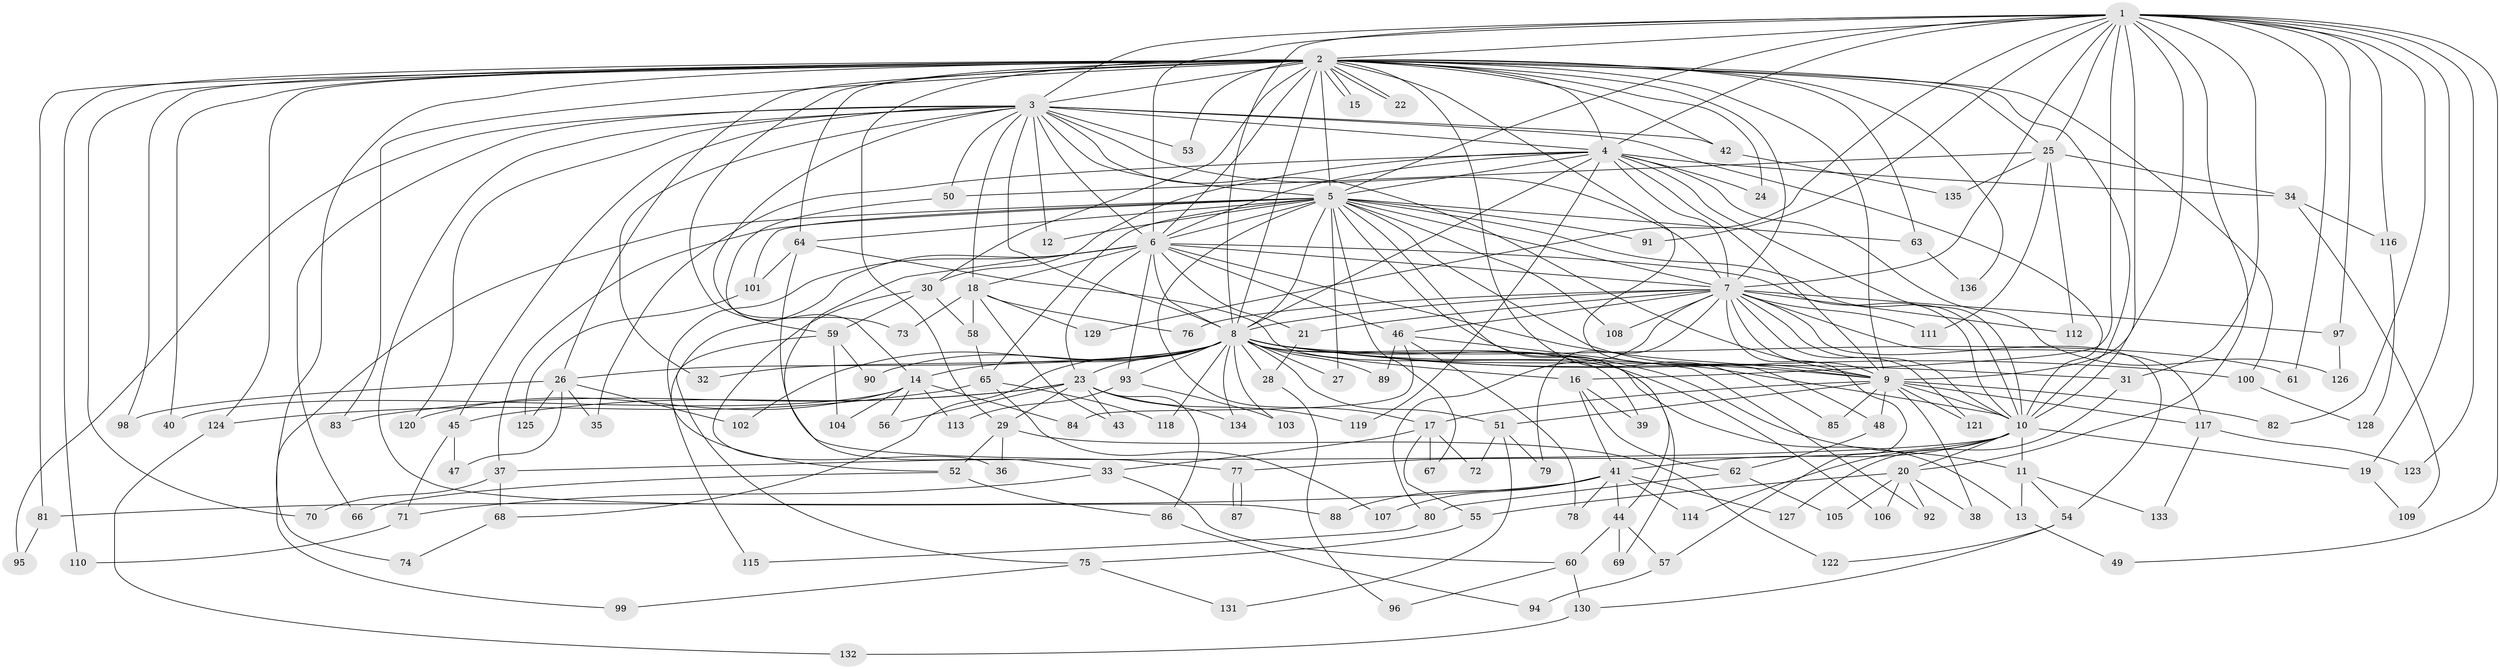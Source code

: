 // Generated by graph-tools (version 1.1) at 2025/14/03/09/25 04:14:05]
// undirected, 136 vertices, 297 edges
graph export_dot {
graph [start="1"]
  node [color=gray90,style=filled];
  1;
  2;
  3;
  4;
  5;
  6;
  7;
  8;
  9;
  10;
  11;
  12;
  13;
  14;
  15;
  16;
  17;
  18;
  19;
  20;
  21;
  22;
  23;
  24;
  25;
  26;
  27;
  28;
  29;
  30;
  31;
  32;
  33;
  34;
  35;
  36;
  37;
  38;
  39;
  40;
  41;
  42;
  43;
  44;
  45;
  46;
  47;
  48;
  49;
  50;
  51;
  52;
  53;
  54;
  55;
  56;
  57;
  58;
  59;
  60;
  61;
  62;
  63;
  64;
  65;
  66;
  67;
  68;
  69;
  70;
  71;
  72;
  73;
  74;
  75;
  76;
  77;
  78;
  79;
  80;
  81;
  82;
  83;
  84;
  85;
  86;
  87;
  88;
  89;
  90;
  91;
  92;
  93;
  94;
  95;
  96;
  97;
  98;
  99;
  100;
  101;
  102;
  103;
  104;
  105;
  106;
  107;
  108;
  109;
  110;
  111;
  112;
  113;
  114;
  115;
  116;
  117;
  118;
  119;
  120;
  121;
  122;
  123;
  124;
  125;
  126;
  127;
  128;
  129;
  130;
  131;
  132;
  133;
  134;
  135;
  136;
  1 -- 2;
  1 -- 3;
  1 -- 4;
  1 -- 5;
  1 -- 6;
  1 -- 7;
  1 -- 8;
  1 -- 9;
  1 -- 10;
  1 -- 16;
  1 -- 19;
  1 -- 20;
  1 -- 25;
  1 -- 31;
  1 -- 49;
  1 -- 61;
  1 -- 82;
  1 -- 91;
  1 -- 97;
  1 -- 116;
  1 -- 123;
  1 -- 129;
  2 -- 3;
  2 -- 4;
  2 -- 5;
  2 -- 6;
  2 -- 7;
  2 -- 8;
  2 -- 9;
  2 -- 10;
  2 -- 15;
  2 -- 15;
  2 -- 22;
  2 -- 22;
  2 -- 24;
  2 -- 25;
  2 -- 26;
  2 -- 29;
  2 -- 30;
  2 -- 40;
  2 -- 42;
  2 -- 48;
  2 -- 53;
  2 -- 59;
  2 -- 63;
  2 -- 64;
  2 -- 70;
  2 -- 74;
  2 -- 81;
  2 -- 83;
  2 -- 85;
  2 -- 98;
  2 -- 100;
  2 -- 110;
  2 -- 124;
  2 -- 136;
  3 -- 4;
  3 -- 5;
  3 -- 6;
  3 -- 7;
  3 -- 8;
  3 -- 9;
  3 -- 10;
  3 -- 12;
  3 -- 14;
  3 -- 18;
  3 -- 32;
  3 -- 42;
  3 -- 45;
  3 -- 50;
  3 -- 53;
  3 -- 66;
  3 -- 88;
  3 -- 95;
  3 -- 120;
  4 -- 5;
  4 -- 6;
  4 -- 7;
  4 -- 8;
  4 -- 9;
  4 -- 10;
  4 -- 24;
  4 -- 30;
  4 -- 34;
  4 -- 35;
  4 -- 119;
  4 -- 126;
  5 -- 6;
  5 -- 7;
  5 -- 8;
  5 -- 9;
  5 -- 10;
  5 -- 12;
  5 -- 17;
  5 -- 27;
  5 -- 37;
  5 -- 44;
  5 -- 63;
  5 -- 64;
  5 -- 65;
  5 -- 67;
  5 -- 69;
  5 -- 91;
  5 -- 99;
  5 -- 101;
  5 -- 108;
  6 -- 7;
  6 -- 8;
  6 -- 9;
  6 -- 10;
  6 -- 18;
  6 -- 21;
  6 -- 23;
  6 -- 33;
  6 -- 46;
  6 -- 52;
  6 -- 93;
  6 -- 115;
  7 -- 8;
  7 -- 9;
  7 -- 10;
  7 -- 21;
  7 -- 46;
  7 -- 54;
  7 -- 57;
  7 -- 76;
  7 -- 79;
  7 -- 80;
  7 -- 97;
  7 -- 108;
  7 -- 111;
  7 -- 112;
  7 -- 117;
  7 -- 121;
  8 -- 9;
  8 -- 10;
  8 -- 11;
  8 -- 13;
  8 -- 14;
  8 -- 16;
  8 -- 23;
  8 -- 26;
  8 -- 27;
  8 -- 28;
  8 -- 31;
  8 -- 32;
  8 -- 39;
  8 -- 51;
  8 -- 61;
  8 -- 68;
  8 -- 89;
  8 -- 90;
  8 -- 93;
  8 -- 100;
  8 -- 102;
  8 -- 103;
  8 -- 118;
  8 -- 134;
  9 -- 10;
  9 -- 17;
  9 -- 38;
  9 -- 48;
  9 -- 51;
  9 -- 82;
  9 -- 85;
  9 -- 117;
  9 -- 121;
  10 -- 11;
  10 -- 19;
  10 -- 20;
  10 -- 37;
  10 -- 41;
  10 -- 77;
  10 -- 114;
  11 -- 13;
  11 -- 54;
  11 -- 133;
  13 -- 49;
  14 -- 40;
  14 -- 56;
  14 -- 84;
  14 -- 104;
  14 -- 113;
  14 -- 120;
  16 -- 39;
  16 -- 41;
  16 -- 62;
  17 -- 33;
  17 -- 55;
  17 -- 67;
  17 -- 72;
  18 -- 43;
  18 -- 58;
  18 -- 73;
  18 -- 76;
  18 -- 129;
  19 -- 109;
  20 -- 38;
  20 -- 55;
  20 -- 92;
  20 -- 105;
  20 -- 106;
  21 -- 28;
  23 -- 29;
  23 -- 43;
  23 -- 45;
  23 -- 56;
  23 -- 83;
  23 -- 86;
  23 -- 119;
  23 -- 134;
  25 -- 34;
  25 -- 50;
  25 -- 111;
  25 -- 112;
  25 -- 135;
  26 -- 35;
  26 -- 47;
  26 -- 98;
  26 -- 102;
  26 -- 125;
  28 -- 96;
  29 -- 36;
  29 -- 52;
  29 -- 122;
  30 -- 36;
  30 -- 58;
  30 -- 59;
  31 -- 127;
  33 -- 60;
  33 -- 71;
  34 -- 109;
  34 -- 116;
  37 -- 68;
  37 -- 70;
  41 -- 44;
  41 -- 78;
  41 -- 81;
  41 -- 88;
  41 -- 107;
  41 -- 114;
  41 -- 127;
  42 -- 135;
  44 -- 57;
  44 -- 60;
  44 -- 69;
  45 -- 47;
  45 -- 71;
  46 -- 78;
  46 -- 84;
  46 -- 89;
  46 -- 92;
  48 -- 62;
  50 -- 73;
  51 -- 72;
  51 -- 79;
  51 -- 131;
  52 -- 66;
  52 -- 86;
  54 -- 122;
  54 -- 130;
  55 -- 75;
  57 -- 94;
  58 -- 65;
  59 -- 75;
  59 -- 90;
  59 -- 104;
  60 -- 96;
  60 -- 130;
  62 -- 80;
  62 -- 105;
  63 -- 136;
  64 -- 77;
  64 -- 101;
  64 -- 106;
  65 -- 107;
  65 -- 118;
  65 -- 124;
  68 -- 74;
  71 -- 110;
  75 -- 99;
  75 -- 131;
  77 -- 87;
  77 -- 87;
  80 -- 115;
  81 -- 95;
  86 -- 94;
  93 -- 103;
  93 -- 113;
  97 -- 126;
  100 -- 128;
  101 -- 125;
  116 -- 128;
  117 -- 123;
  117 -- 133;
  124 -- 132;
  130 -- 132;
}
